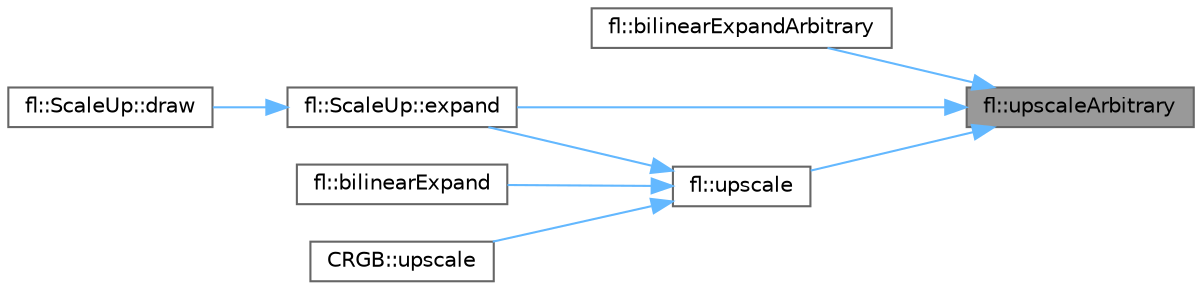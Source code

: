 digraph "fl::upscaleArbitrary"
{
 // INTERACTIVE_SVG=YES
 // LATEX_PDF_SIZE
  bgcolor="transparent";
  edge [fontname=Helvetica,fontsize=10,labelfontname=Helvetica,labelfontsize=10];
  node [fontname=Helvetica,fontsize=10,shape=box,height=0.2,width=0.4];
  rankdir="RL";
  Node1 [id="Node000001",label="fl::upscaleArbitrary",height=0.2,width=0.4,color="gray40", fillcolor="grey60", style="filled", fontcolor="black",tooltip="Performs bilinear interpolation for upscaling an image."];
  Node1 -> Node2 [id="edge1_Node000001_Node000002",dir="back",color="steelblue1",style="solid",tooltip=" "];
  Node2 [id="Node000002",label="fl::bilinearExpandArbitrary",height=0.2,width=0.4,color="grey40", fillcolor="white", style="filled",URL="$d4/d36/namespacefl_ae0d933dcd599eac58bd2f18114c41ff5.html#ae0d933dcd599eac58bd2f18114c41ff5",tooltip="Performs bilinear interpolation for upscaling an image."];
  Node1 -> Node3 [id="edge2_Node000001_Node000003",dir="back",color="steelblue1",style="solid",tooltip=" "];
  Node3 [id="Node000003",label="fl::ScaleUp::expand",height=0.2,width=0.4,color="grey40", fillcolor="white", style="filled",URL="$d5/d79/classfl_1_1_scale_up_a04b53ac5f5bbe9d2477fc08e8ab77066.html#a04b53ac5f5bbe9d2477fc08e8ab77066",tooltip=" "];
  Node3 -> Node4 [id="edge3_Node000003_Node000004",dir="back",color="steelblue1",style="solid",tooltip=" "];
  Node4 [id="Node000004",label="fl::ScaleUp::draw",height=0.2,width=0.4,color="grey40", fillcolor="white", style="filled",URL="$d5/d79/classfl_1_1_scale_up_a4a667682b8d113e18d4c9c95bda93262.html#a4a667682b8d113e18d4c9c95bda93262",tooltip=" "];
  Node1 -> Node5 [id="edge4_Node000001_Node000005",dir="back",color="steelblue1",style="solid",tooltip=" "];
  Node5 [id="Node000005",label="fl::upscale",height=0.2,width=0.4,color="grey40", fillcolor="white", style="filled",URL="$d4/d36/namespacefl_a111ba754b48942237db55be314bf5a23.html#a111ba754b48942237db55be314bf5a23",tooltip=" "];
  Node5 -> Node6 [id="edge5_Node000005_Node000006",dir="back",color="steelblue1",style="solid",tooltip=" "];
  Node6 [id="Node000006",label="fl::bilinearExpand",height=0.2,width=0.4,color="grey40", fillcolor="white", style="filled",URL="$d4/d36/namespacefl_a2c1b40f2ba748d4d15102c3e5ebd37f4.html#a2c1b40f2ba748d4d15102c3e5ebd37f4",tooltip=" "];
  Node5 -> Node3 [id="edge6_Node000005_Node000003",dir="back",color="steelblue1",style="solid",tooltip=" "];
  Node5 -> Node7 [id="edge7_Node000005_Node000007",dir="back",color="steelblue1",style="solid",tooltip=" "];
  Node7 [id="Node000007",label="CRGB::upscale",height=0.2,width=0.4,color="grey40", fillcolor="white", style="filled",URL="$d7/d82/struct_c_r_g_b_ab0312ff6ed447d7d6429c200419088d1.html#ab0312ff6ed447d7d6429c200419088d1",tooltip=" "];
}
